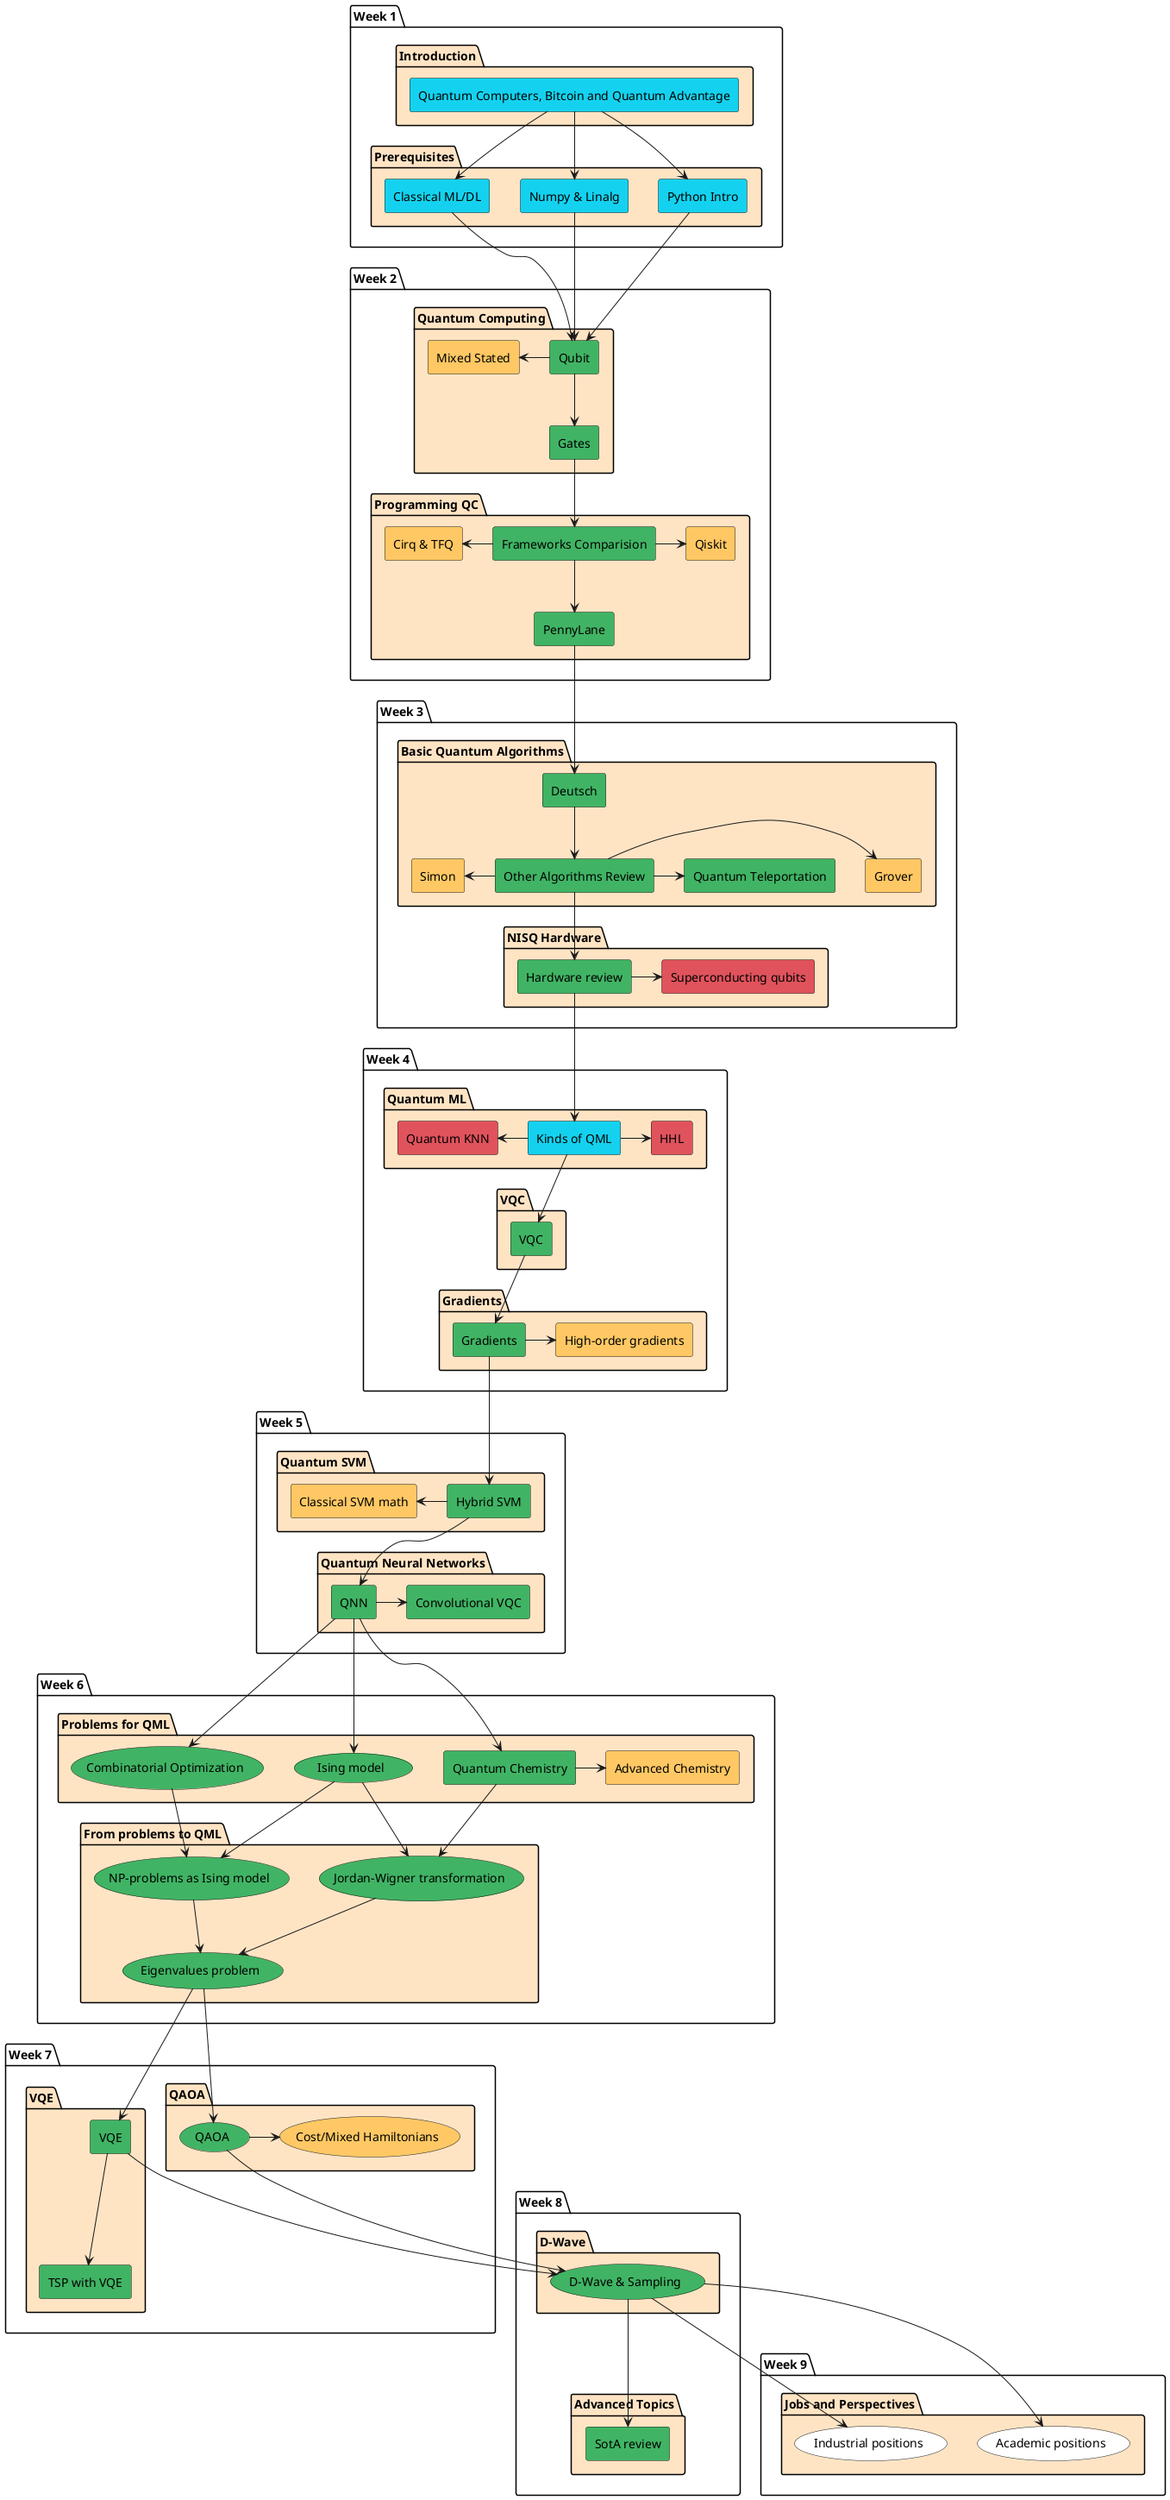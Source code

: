 @startuml
package "Week 1" {
        package "Introduction" #Bisque {
                rectangle "Quantum Computers, Bitcoin and Quantum Advantage" as intro1 #14D2EF
        }

        package "Prerequisites" #Bisque {
                rectangle "Python Intro" as python #14D2EF
                rectangle "Numpy & Linalg" as numpy #14D2EF
                rectangle "Classical ML/DL" as ml #14D2EF
        }
}

package "Week 2" {
        package "Quantum Computing" as qci #Bisque {
                rectangle "Qubit" as qubit #40B464
                rectangle "Gates" as gates #40B464
                rectangle "Mixed Stated" as mixed #FFC864
        }

        package "Programming QC" #Bisque {
                rectangle "Frameworks Comparision" as progcomparision #40B464
                rectangle "PennyLane" as pennylane #40B464
                rectangle "Qiskit" as qiskit #FFC864
                rectangle "Cirq & TFQ" as cirq #FFC864
        }
}

package "Week 3" {
        package "Basic Quantum Algorithms" as qalgo #Bisque {
                rectangle "Deutsch" as deutsch #40B464
                rectangle "Other Algorithms Review" as advanced_algos #40B464
                rectangle "Grover" as grover #FFC864
                rectangle "Quantum Teleportation" as qtp #40B464
                rectangle "Simon" as saimon #FFC864
        }

        package "NISQ Hardware" #Bisque {
                rectangle "Hardware review" as review #40B464
                rectangle "Superconducting qubits" as schard #E0535C
        }
}

package "Week 4" {
        package "Quantum ML" #Bisque {
                rectangle "Kinds of QML" as qml_general #14D2EF
                rectangle "HHL" as hhl #E0535C
                rectangle "Quantum KNN" as qknn #E0535C
        }

        package "VQC" #Bisque {
                rectangle "VQC" as vqc #40B464
        }

        package "Gradients" #Bisque {
                rectangle "Gradients" as grad #40B464
                rectangle "High-order gradients" as hograd #FFC864
        }
}

package "Week 5" {
        package "Quantum SVM" #Bisque {
                rectangle "Hybrid SVM" as hsvm #40B464
                rectangle "Classical SVM math" as csvm #FFC864
        }

        package "Quantum Neural Networks" #Bisque {
                rectangle "QNN" as qnn #40B464
                ' rectangle "Barren plateaus" as barren #FFC864
                rectangle "Convolutional VQC" as convvqc #40B464
        }
}

package "Week 6" {
        package "Problems for QML" #Bisque {
                usecase "Ising model" as ising #40B464
                usecase "Combinatorial Optimization" as copt #40B464
                rectangle "Quantum Chemistry" as qchem #40B464
                rectangle "Advanced Chemistry" as aqchem #FFC864
        }

        package "From problems to QML" #Bisque {
                usecase "NP-problems as Ising model" as npising #40B464
                usecase "Jordan-Wigner transformation" as jordan #40B464
                usecase "Eigenvalues problem" as eigenvals #40B464
        }
}

package "Week 7" {
        package "VQE" #Bisque {
                rectangle "VQE" as vqe #40B464
                rectangle "TSP with VQE" as tspvqe #40B464
        }

        package "QAOA" #Bisque {
                usecase "QAOA" as qaoa #40B464
                usecase "Cost/Mixed Hamiltonians" as hams #FFC864
        }
}

package "Week 8" {
        package "D-Wave" #Bisque {
                usecase "D-Wave & Sampling" as dwave #40B464
        }

        package "Advanced Topics" as adv #Bisque {
                rectangle "SotA review" as sota #40B464
        }
}

package "Week 9" {
        package "Jobs and Perspectives" as jobs #Bisque {
                usecase "Academic positions" as academic #White
                usecase "Industrial positions" as industrial #White
        }
}


intro1 --> python
intro1 --> numpy
intro1 --> ml

python --> qubit
numpy --> qubit
ml --> qubit

qubit --> gates
mixed <- qubit

gates --> progcomparision
progcomparision --> pennylane
cirq <- progcomparision
progcomparision -> qiskit

pennylane --> deutsch

deutsch --> advanced_algos
advanced_algos -> grover
advanced_algos -> qtp
saimon <- advanced_algos

advanced_algos --> review
review -> schard

review --> qml_general

qml_general -> hhl
qknn <- qml_general

qml_general --> vqc

vqc --> grad
grad -> hograd

grad --> hsvm
' barren <- qnn
qnn -> convvqc

hsvm --> qnn
csvm <- hsvm

qnn --> ising
qnn --> copt
qnn --> qchem
qchem -> aqchem
qchem --> jordan
ising --> npising
ising --> jordan
copt --> npising

npising --> eigenvals
jordan --> eigenvals

eigenvals --> vqe
eigenvals --> qaoa

vqe --> tspvqe

qaoa -> hams

qaoa --> dwave
vqe --> dwave

dwave --> academic
dwave --> industrial

dwave --> sota

@enduml
